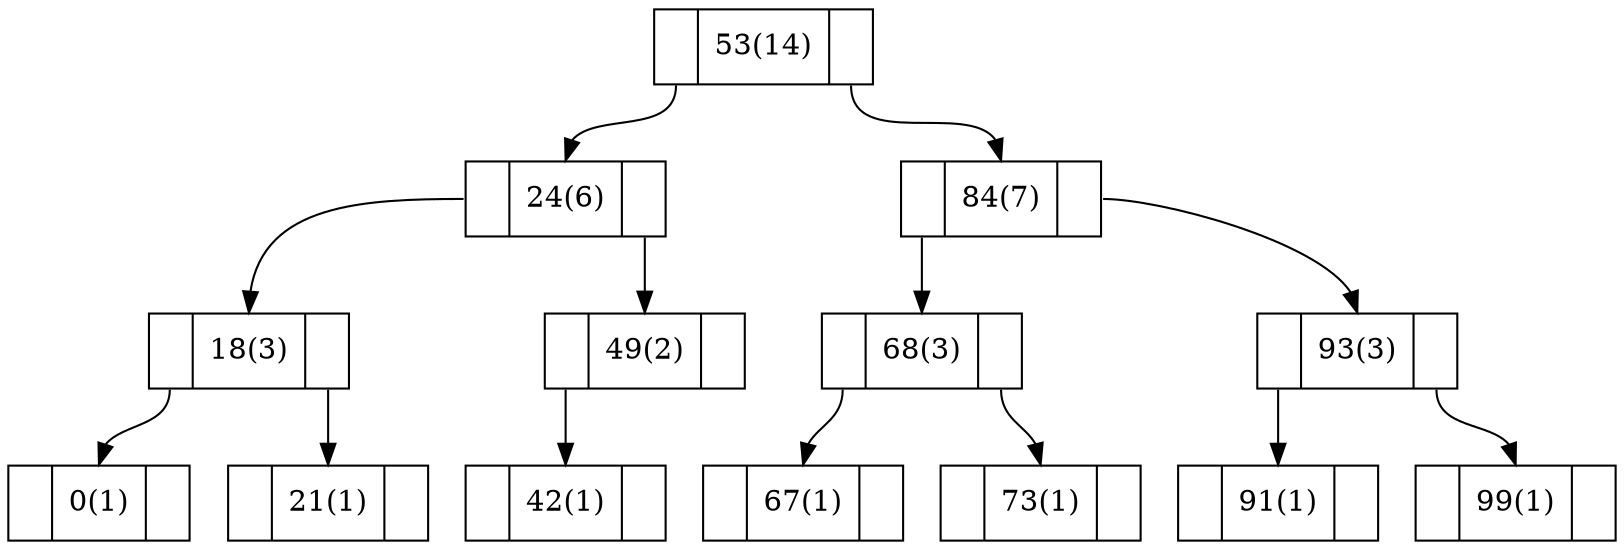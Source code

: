 digraph {
	node[shape=record]
	53:f0 -> 24:f1
	53:f2 -> 84:f1
	24:f0 -> 18:f1
	24:f2 -> 49:f1
	18:f0 -> 0:f1
	18:f2 -> 21:f1
	0 [label="<f0>|<f1>0(1)|<f2>"];
	21 [label="<f0>|<f1>21(1)|<f2>"];
	18 [label="<f0>|<f1>18(3)|<f2>"];
	49:f0 -> 42:f1
	42 [label="<f0>|<f1>42(1)|<f2>"];
	49 [label="<f0>|<f1>49(2)|<f2>"];
	24 [label="<f0>|<f1>24(6)|<f2>"];
	84:f0 -> 68:f1
	84:f2 -> 93:f1
	68:f0 -> 67:f1
	68:f2 -> 73:f1
	67 [label="<f0>|<f1>67(1)|<f2>"];
	73 [label="<f0>|<f1>73(1)|<f2>"];
	68 [label="<f0>|<f1>68(3)|<f2>"];
	93:f0 -> 91:f1
	93:f2 -> 99:f1
	91 [label="<f0>|<f1>91(1)|<f2>"];
	99 [label="<f0>|<f1>99(1)|<f2>"];
	93 [label="<f0>|<f1>93(3)|<f2>"];
	84 [label="<f0>|<f1>84(7)|<f2>"];
	53 [label="<f0>|<f1>53(14)|<f2>"];
}

